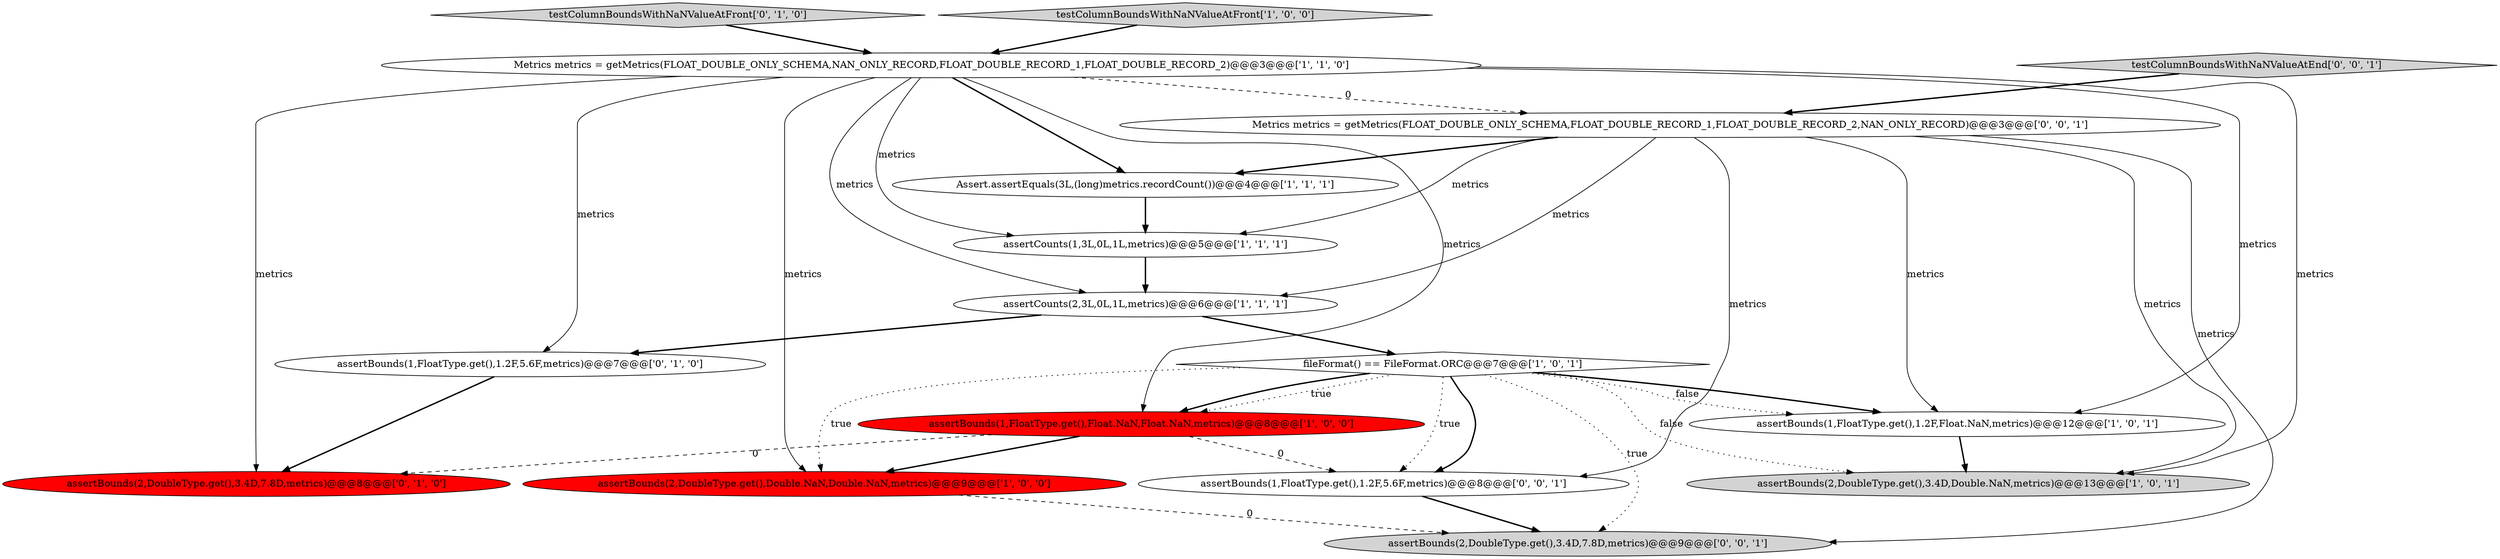 digraph {
1 [style = filled, label = "assertBounds(1,FloatType.get(),Float.NaN,Float.NaN,metrics)@@@8@@@['1', '0', '0']", fillcolor = red, shape = ellipse image = "AAA1AAABBB1BBB"];
0 [style = filled, label = "assertCounts(1,3L,0L,1L,metrics)@@@5@@@['1', '1', '1']", fillcolor = white, shape = ellipse image = "AAA0AAABBB1BBB"];
5 [style = filled, label = "assertBounds(2,DoubleType.get(),Double.NaN,Double.NaN,metrics)@@@9@@@['1', '0', '0']", fillcolor = red, shape = ellipse image = "AAA1AAABBB1BBB"];
14 [style = filled, label = "assertBounds(1,FloatType.get(),1.2F,5.6F,metrics)@@@8@@@['0', '0', '1']", fillcolor = white, shape = ellipse image = "AAA0AAABBB3BBB"];
16 [style = filled, label = "assertBounds(2,DoubleType.get(),3.4D,7.8D,metrics)@@@9@@@['0', '0', '1']", fillcolor = lightgray, shape = ellipse image = "AAA0AAABBB3BBB"];
15 [style = filled, label = "Metrics metrics = getMetrics(FLOAT_DOUBLE_ONLY_SCHEMA,FLOAT_DOUBLE_RECORD_1,FLOAT_DOUBLE_RECORD_2,NAN_ONLY_RECORD)@@@3@@@['0', '0', '1']", fillcolor = white, shape = ellipse image = "AAA0AAABBB3BBB"];
9 [style = filled, label = "assertCounts(2,3L,0L,1L,metrics)@@@6@@@['1', '1', '1']", fillcolor = white, shape = ellipse image = "AAA0AAABBB1BBB"];
11 [style = filled, label = "assertBounds(2,DoubleType.get(),3.4D,7.8D,metrics)@@@8@@@['0', '1', '0']", fillcolor = red, shape = ellipse image = "AAA1AAABBB2BBB"];
2 [style = filled, label = "assertBounds(2,DoubleType.get(),3.4D,Double.NaN,metrics)@@@13@@@['1', '0', '1']", fillcolor = lightgray, shape = ellipse image = "AAA0AAABBB1BBB"];
3 [style = filled, label = "assertBounds(1,FloatType.get(),1.2F,Float.NaN,metrics)@@@12@@@['1', '0', '1']", fillcolor = white, shape = ellipse image = "AAA0AAABBB1BBB"];
4 [style = filled, label = "Assert.assertEquals(3L,(long)metrics.recordCount())@@@4@@@['1', '1', '1']", fillcolor = white, shape = ellipse image = "AAA0AAABBB1BBB"];
13 [style = filled, label = "testColumnBoundsWithNaNValueAtEnd['0', '0', '1']", fillcolor = lightgray, shape = diamond image = "AAA0AAABBB3BBB"];
10 [style = filled, label = "testColumnBoundsWithNaNValueAtFront['0', '1', '0']", fillcolor = lightgray, shape = diamond image = "AAA0AAABBB2BBB"];
6 [style = filled, label = "fileFormat() == FileFormat.ORC@@@7@@@['1', '0', '1']", fillcolor = white, shape = diamond image = "AAA0AAABBB1BBB"];
12 [style = filled, label = "assertBounds(1,FloatType.get(),1.2F,5.6F,metrics)@@@7@@@['0', '1', '0']", fillcolor = white, shape = ellipse image = "AAA0AAABBB2BBB"];
8 [style = filled, label = "testColumnBoundsWithNaNValueAtFront['1', '0', '0']", fillcolor = lightgray, shape = diamond image = "AAA0AAABBB1BBB"];
7 [style = filled, label = "Metrics metrics = getMetrics(FLOAT_DOUBLE_ONLY_SCHEMA,NAN_ONLY_RECORD,FLOAT_DOUBLE_RECORD_1,FLOAT_DOUBLE_RECORD_2)@@@3@@@['1', '1', '0']", fillcolor = white, shape = ellipse image = "AAA0AAABBB1BBB"];
1->5 [style = bold, label=""];
14->16 [style = bold, label=""];
6->3 [style = bold, label=""];
0->9 [style = bold, label=""];
6->3 [style = dotted, label="false"];
1->14 [style = dashed, label="0"];
15->9 [style = solid, label="metrics"];
7->1 [style = solid, label="metrics"];
6->2 [style = dotted, label="false"];
12->11 [style = bold, label=""];
6->1 [style = dotted, label="true"];
7->5 [style = solid, label="metrics"];
7->4 [style = bold, label=""];
7->3 [style = solid, label="metrics"];
7->9 [style = solid, label="metrics"];
10->7 [style = bold, label=""];
7->0 [style = solid, label="metrics"];
8->7 [style = bold, label=""];
4->0 [style = bold, label=""];
9->6 [style = bold, label=""];
15->16 [style = solid, label="metrics"];
6->14 [style = bold, label=""];
7->12 [style = solid, label="metrics"];
5->16 [style = dashed, label="0"];
6->1 [style = bold, label=""];
6->14 [style = dotted, label="true"];
15->14 [style = solid, label="metrics"];
3->2 [style = bold, label=""];
1->11 [style = dashed, label="0"];
15->4 [style = bold, label=""];
7->15 [style = dashed, label="0"];
15->3 [style = solid, label="metrics"];
7->11 [style = solid, label="metrics"];
9->12 [style = bold, label=""];
13->15 [style = bold, label=""];
15->0 [style = solid, label="metrics"];
7->2 [style = solid, label="metrics"];
15->2 [style = solid, label="metrics"];
6->16 [style = dotted, label="true"];
6->5 [style = dotted, label="true"];
}
